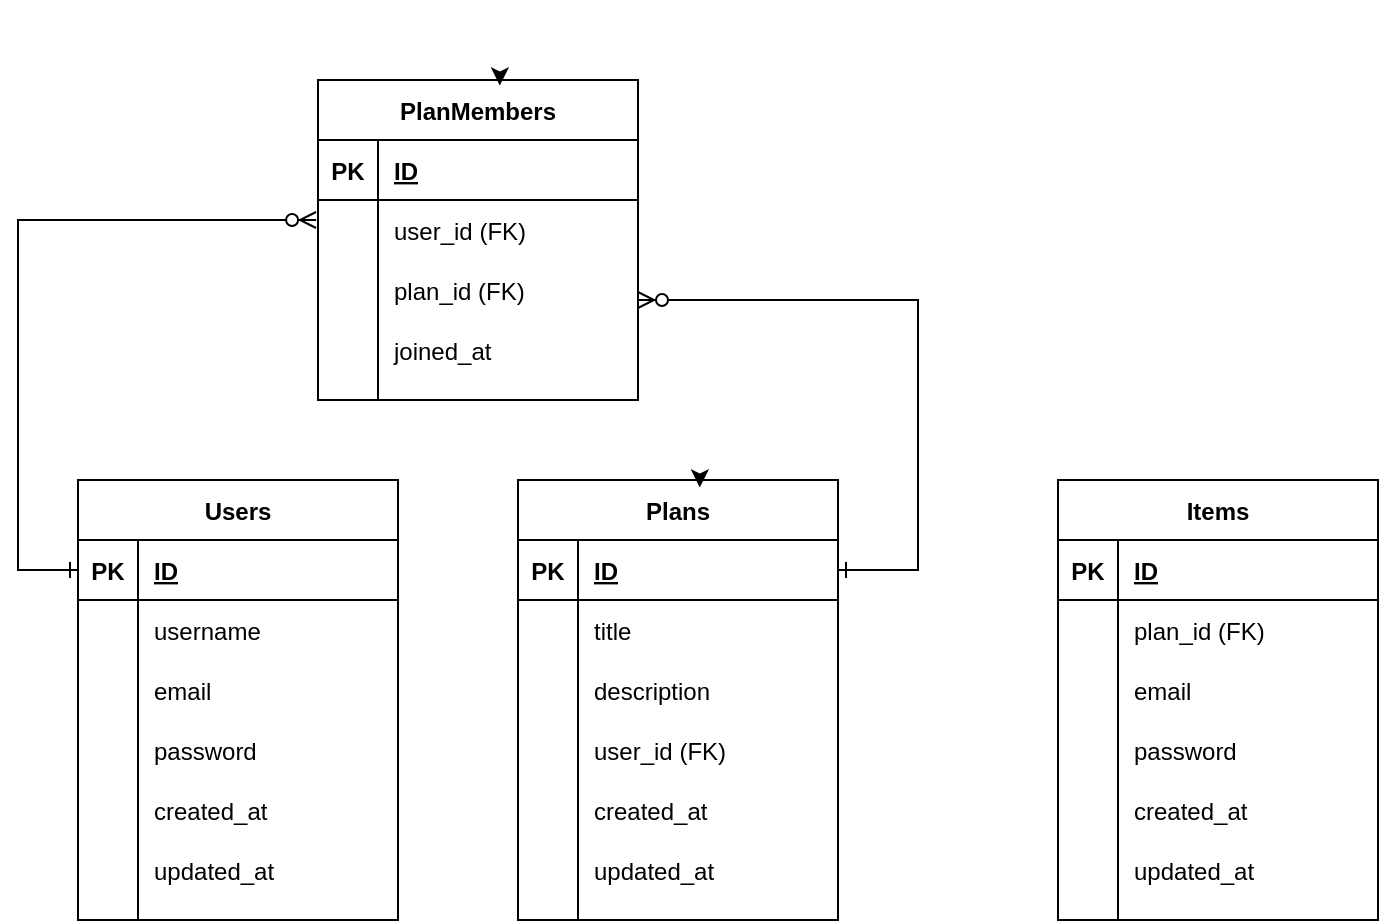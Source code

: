 <mxfile version="28.0.3">
  <diagram id="C5RBs43oDa-KdzZeNtuy" name="Page-1">
    <mxGraphModel dx="1046" dy="1775" grid="1" gridSize="10" guides="1" tooltips="1" connect="1" arrows="1" fold="1" page="1" pageScale="1" pageWidth="827" pageHeight="1169" math="0" shadow="0">
      <root>
        <mxCell id="WIyWlLk6GJQsqaUBKTNV-0" />
        <mxCell id="WIyWlLk6GJQsqaUBKTNV-1" parent="WIyWlLk6GJQsqaUBKTNV-0" />
        <mxCell id="q5FqfUfI2t3srBgJfgBC-14" value="" style="group" vertex="1" connectable="0" parent="WIyWlLk6GJQsqaUBKTNV-1">
          <mxGeometry x="300" y="200" width="160" height="210" as="geometry" />
        </mxCell>
        <mxCell id="q5FqfUfI2t3srBgJfgBC-21" value="" style="group" vertex="1" connectable="0" parent="q5FqfUfI2t3srBgJfgBC-14">
          <mxGeometry width="160" height="220" as="geometry" />
        </mxCell>
        <mxCell id="q5FqfUfI2t3srBgJfgBC-4" value="Plans" style="shape=table;startSize=30;container=1;collapsible=1;childLayout=tableLayout;fixedRows=1;rowLines=0;fontStyle=1;align=center;resizeLast=1;" vertex="1" parent="q5FqfUfI2t3srBgJfgBC-21">
          <mxGeometry width="160" height="220" as="geometry" />
        </mxCell>
        <mxCell id="q5FqfUfI2t3srBgJfgBC-5" value="" style="shape=partialRectangle;collapsible=0;dropTarget=0;pointerEvents=0;fillColor=none;points=[[0,0.5],[1,0.5]];portConstraint=eastwest;top=0;left=0;right=0;bottom=1;" vertex="1" parent="q5FqfUfI2t3srBgJfgBC-4">
          <mxGeometry y="30" width="160" height="30" as="geometry" />
        </mxCell>
        <mxCell id="q5FqfUfI2t3srBgJfgBC-6" value="PK" style="shape=partialRectangle;overflow=hidden;connectable=0;fillColor=none;top=0;left=0;bottom=0;right=0;fontStyle=1;" vertex="1" parent="q5FqfUfI2t3srBgJfgBC-5">
          <mxGeometry width="30" height="30" as="geometry">
            <mxRectangle width="30" height="30" as="alternateBounds" />
          </mxGeometry>
        </mxCell>
        <mxCell id="q5FqfUfI2t3srBgJfgBC-7" value="ID" style="shape=partialRectangle;overflow=hidden;connectable=0;fillColor=none;top=0;left=0;bottom=0;right=0;align=left;spacingLeft=6;fontStyle=5;" vertex="1" parent="q5FqfUfI2t3srBgJfgBC-5">
          <mxGeometry x="30" width="130" height="30" as="geometry">
            <mxRectangle width="130" height="30" as="alternateBounds" />
          </mxGeometry>
        </mxCell>
        <mxCell id="q5FqfUfI2t3srBgJfgBC-8" value="" style="shape=partialRectangle;collapsible=0;dropTarget=0;pointerEvents=0;fillColor=none;points=[[0,0.5],[1,0.5]];portConstraint=eastwest;top=0;left=0;right=0;bottom=0;" vertex="1" parent="q5FqfUfI2t3srBgJfgBC-4">
          <mxGeometry y="60" width="160" height="160" as="geometry" />
        </mxCell>
        <mxCell id="q5FqfUfI2t3srBgJfgBC-9" value="" style="shape=partialRectangle;overflow=hidden;connectable=0;fillColor=none;top=0;left=0;bottom=0;right=0;" vertex="1" parent="q5FqfUfI2t3srBgJfgBC-8">
          <mxGeometry width="30" height="160" as="geometry">
            <mxRectangle width="30" height="160" as="alternateBounds" />
          </mxGeometry>
        </mxCell>
        <mxCell id="q5FqfUfI2t3srBgJfgBC-10" value="" style="shape=partialRectangle;overflow=hidden;connectable=0;fillColor=none;top=0;left=0;bottom=0;right=0;align=left;spacingLeft=6;" vertex="1" parent="q5FqfUfI2t3srBgJfgBC-8">
          <mxGeometry x="30" width="130" height="160" as="geometry">
            <mxRectangle width="130" height="160" as="alternateBounds" />
          </mxGeometry>
        </mxCell>
        <mxCell id="q5FqfUfI2t3srBgJfgBC-13" value="title" style="shape=partialRectangle;overflow=hidden;connectable=0;fillColor=none;top=0;left=0;bottom=0;right=0;align=left;spacingLeft=6;" vertex="1" parent="q5FqfUfI2t3srBgJfgBC-21">
          <mxGeometry x="30" y="60" width="130" height="30" as="geometry">
            <mxRectangle width="210" height="30" as="alternateBounds" />
          </mxGeometry>
        </mxCell>
        <mxCell id="q5FqfUfI2t3srBgJfgBC-16" value="description" style="shape=partialRectangle;overflow=hidden;connectable=0;fillColor=none;top=0;left=0;bottom=0;right=0;align=left;spacingLeft=6;" vertex="1" parent="q5FqfUfI2t3srBgJfgBC-21">
          <mxGeometry x="30" y="90" width="130" height="30" as="geometry">
            <mxRectangle width="210" height="30" as="alternateBounds" />
          </mxGeometry>
        </mxCell>
        <mxCell id="q5FqfUfI2t3srBgJfgBC-18" value="user_id (FK)" style="shape=partialRectangle;overflow=hidden;connectable=0;fillColor=none;top=0;left=0;bottom=0;right=0;align=left;spacingLeft=6;" vertex="1" parent="q5FqfUfI2t3srBgJfgBC-21">
          <mxGeometry x="30" y="120" width="130" height="30" as="geometry">
            <mxRectangle width="210" height="30" as="alternateBounds" />
          </mxGeometry>
        </mxCell>
        <mxCell id="q5FqfUfI2t3srBgJfgBC-19" value="created_at" style="shape=partialRectangle;overflow=hidden;connectable=0;fillColor=none;top=0;left=0;bottom=0;right=0;align=left;spacingLeft=6;" vertex="1" parent="q5FqfUfI2t3srBgJfgBC-21">
          <mxGeometry x="30" y="150" width="130" height="30" as="geometry">
            <mxRectangle width="210" height="30" as="alternateBounds" />
          </mxGeometry>
        </mxCell>
        <mxCell id="q5FqfUfI2t3srBgJfgBC-20" value="updated_at" style="shape=partialRectangle;overflow=hidden;connectable=0;fillColor=none;top=0;left=0;bottom=0;right=0;align=left;spacingLeft=6;" vertex="1" parent="q5FqfUfI2t3srBgJfgBC-21">
          <mxGeometry x="30" y="180" width="130" height="30" as="geometry">
            <mxRectangle width="210" height="30" as="alternateBounds" />
          </mxGeometry>
        </mxCell>
        <mxCell id="q5FqfUfI2t3srBgJfgBC-11" style="edgeStyle=orthogonalEdgeStyle;rounded=0;orthogonalLoop=1;jettySize=auto;html=1;exitX=0.75;exitY=0;exitDx=0;exitDy=0;entryX=0.568;entryY=0.017;entryDx=0;entryDy=0;entryPerimeter=0;" edge="1" parent="q5FqfUfI2t3srBgJfgBC-21" source="q5FqfUfI2t3srBgJfgBC-4" target="q5FqfUfI2t3srBgJfgBC-4">
          <mxGeometry relative="1" as="geometry" />
        </mxCell>
        <mxCell id="q5FqfUfI2t3srBgJfgBC-15" value="" style="group" vertex="1" connectable="0" parent="WIyWlLk6GJQsqaUBKTNV-1">
          <mxGeometry x="80" y="200" width="160" height="220" as="geometry" />
        </mxCell>
        <mxCell id="CSQNOJPWXO-k4FTxUOn1-8" value="Users" style="shape=table;startSize=30;container=1;collapsible=1;childLayout=tableLayout;fixedRows=1;rowLines=0;fontStyle=1;align=center;resizeLast=1;" parent="q5FqfUfI2t3srBgJfgBC-15" vertex="1">
          <mxGeometry width="160" height="220" as="geometry" />
        </mxCell>
        <mxCell id="CSQNOJPWXO-k4FTxUOn1-9" value="" style="shape=partialRectangle;collapsible=0;dropTarget=0;pointerEvents=0;fillColor=none;points=[[0,0.5],[1,0.5]];portConstraint=eastwest;top=0;left=0;right=0;bottom=1;" parent="CSQNOJPWXO-k4FTxUOn1-8" vertex="1">
          <mxGeometry y="30" width="160" height="30" as="geometry" />
        </mxCell>
        <mxCell id="CSQNOJPWXO-k4FTxUOn1-10" value="PK" style="shape=partialRectangle;overflow=hidden;connectable=0;fillColor=none;top=0;left=0;bottom=0;right=0;fontStyle=1;" parent="CSQNOJPWXO-k4FTxUOn1-9" vertex="1">
          <mxGeometry width="30" height="30" as="geometry">
            <mxRectangle width="30" height="30" as="alternateBounds" />
          </mxGeometry>
        </mxCell>
        <mxCell id="CSQNOJPWXO-k4FTxUOn1-11" value="ID" style="shape=partialRectangle;overflow=hidden;connectable=0;fillColor=none;top=0;left=0;bottom=0;right=0;align=left;spacingLeft=6;fontStyle=5;" parent="CSQNOJPWXO-k4FTxUOn1-9" vertex="1">
          <mxGeometry x="30" width="130" height="30" as="geometry">
            <mxRectangle width="130" height="30" as="alternateBounds" />
          </mxGeometry>
        </mxCell>
        <mxCell id="CSQNOJPWXO-k4FTxUOn1-12" value="" style="shape=partialRectangle;collapsible=0;dropTarget=0;pointerEvents=0;fillColor=none;points=[[0,0.5],[1,0.5]];portConstraint=eastwest;top=0;left=0;right=0;bottom=0;" parent="CSQNOJPWXO-k4FTxUOn1-8" vertex="1">
          <mxGeometry y="60" width="160" height="160" as="geometry" />
        </mxCell>
        <mxCell id="CSQNOJPWXO-k4FTxUOn1-13" value="" style="shape=partialRectangle;overflow=hidden;connectable=0;fillColor=none;top=0;left=0;bottom=0;right=0;" parent="CSQNOJPWXO-k4FTxUOn1-12" vertex="1">
          <mxGeometry width="30" height="160" as="geometry">
            <mxRectangle width="30" height="160" as="alternateBounds" />
          </mxGeometry>
        </mxCell>
        <mxCell id="CSQNOJPWXO-k4FTxUOn1-14" value="" style="shape=partialRectangle;overflow=hidden;connectable=0;fillColor=none;top=0;left=0;bottom=0;right=0;align=left;spacingLeft=6;" parent="CSQNOJPWXO-k4FTxUOn1-12" vertex="1">
          <mxGeometry x="30" width="130" height="160" as="geometry">
            <mxRectangle width="130" height="160" as="alternateBounds" />
          </mxGeometry>
        </mxCell>
        <mxCell id="CSQNOJPWXO-k4FTxUOn1-15" value="username" style="shape=partialRectangle;overflow=hidden;connectable=0;fillColor=none;top=0;left=0;bottom=0;right=0;align=left;spacingLeft=6;" parent="q5FqfUfI2t3srBgJfgBC-15" vertex="1">
          <mxGeometry x="30" y="60" width="130" height="30" as="geometry">
            <mxRectangle width="210" height="30" as="alternateBounds" />
          </mxGeometry>
        </mxCell>
        <mxCell id="q5FqfUfI2t3srBgJfgBC-0" value="email" style="shape=partialRectangle;overflow=hidden;connectable=0;fillColor=none;top=0;left=0;bottom=0;right=0;align=left;spacingLeft=6;" vertex="1" parent="q5FqfUfI2t3srBgJfgBC-15">
          <mxGeometry x="30" y="90" width="130" height="30" as="geometry">
            <mxRectangle width="210" height="30" as="alternateBounds" />
          </mxGeometry>
        </mxCell>
        <mxCell id="q5FqfUfI2t3srBgJfgBC-1" value="password" style="shape=partialRectangle;overflow=hidden;connectable=0;fillColor=none;top=0;left=0;bottom=0;right=0;align=left;spacingLeft=6;" vertex="1" parent="q5FqfUfI2t3srBgJfgBC-15">
          <mxGeometry x="30" y="120" width="130" height="30" as="geometry">
            <mxRectangle width="210" height="30" as="alternateBounds" />
          </mxGeometry>
        </mxCell>
        <mxCell id="q5FqfUfI2t3srBgJfgBC-2" value="created_at" style="shape=partialRectangle;overflow=hidden;connectable=0;fillColor=none;top=0;left=0;bottom=0;right=0;align=left;spacingLeft=6;" vertex="1" parent="q5FqfUfI2t3srBgJfgBC-15">
          <mxGeometry x="30" y="150" width="130" height="30" as="geometry">
            <mxRectangle width="210" height="30" as="alternateBounds" />
          </mxGeometry>
        </mxCell>
        <mxCell id="q5FqfUfI2t3srBgJfgBC-3" value="updated_at" style="shape=partialRectangle;overflow=hidden;connectable=0;fillColor=none;top=0;left=0;bottom=0;right=0;align=left;spacingLeft=6;" vertex="1" parent="q5FqfUfI2t3srBgJfgBC-15">
          <mxGeometry x="30" y="180" width="130" height="30" as="geometry">
            <mxRectangle width="210" height="30" as="alternateBounds" />
          </mxGeometry>
        </mxCell>
        <mxCell id="q5FqfUfI2t3srBgJfgBC-22" value="" style="group" vertex="1" connectable="0" parent="WIyWlLk6GJQsqaUBKTNV-1">
          <mxGeometry x="210" y="-40" width="160" height="210" as="geometry" />
        </mxCell>
        <mxCell id="q5FqfUfI2t3srBgJfgBC-23" value="" style="group" vertex="1" connectable="0" parent="q5FqfUfI2t3srBgJfgBC-22">
          <mxGeometry width="160" height="220" as="geometry" />
        </mxCell>
        <mxCell id="q5FqfUfI2t3srBgJfgBC-37" value="" style="group" vertex="1" connectable="0" parent="q5FqfUfI2t3srBgJfgBC-23">
          <mxGeometry x="-10" y="40" width="160" height="160" as="geometry" />
        </mxCell>
        <mxCell id="q5FqfUfI2t3srBgJfgBC-24" value="PlanMembers" style="shape=table;startSize=30;container=1;collapsible=1;childLayout=tableLayout;fixedRows=1;rowLines=0;fontStyle=1;align=center;resizeLast=1;" vertex="1" parent="q5FqfUfI2t3srBgJfgBC-37">
          <mxGeometry width="160" height="160" as="geometry" />
        </mxCell>
        <mxCell id="q5FqfUfI2t3srBgJfgBC-25" value="" style="shape=partialRectangle;collapsible=0;dropTarget=0;pointerEvents=0;fillColor=none;points=[[0,0.5],[1,0.5]];portConstraint=eastwest;top=0;left=0;right=0;bottom=1;" vertex="1" parent="q5FqfUfI2t3srBgJfgBC-24">
          <mxGeometry y="30" width="160" height="30" as="geometry" />
        </mxCell>
        <mxCell id="q5FqfUfI2t3srBgJfgBC-26" value="PK" style="shape=partialRectangle;overflow=hidden;connectable=0;fillColor=none;top=0;left=0;bottom=0;right=0;fontStyle=1;" vertex="1" parent="q5FqfUfI2t3srBgJfgBC-25">
          <mxGeometry width="30" height="30" as="geometry">
            <mxRectangle width="30" height="30" as="alternateBounds" />
          </mxGeometry>
        </mxCell>
        <mxCell id="q5FqfUfI2t3srBgJfgBC-27" value="ID" style="shape=partialRectangle;overflow=hidden;connectable=0;fillColor=none;top=0;left=0;bottom=0;right=0;align=left;spacingLeft=6;fontStyle=5;" vertex="1" parent="q5FqfUfI2t3srBgJfgBC-25">
          <mxGeometry x="30" width="130" height="30" as="geometry">
            <mxRectangle width="130" height="30" as="alternateBounds" />
          </mxGeometry>
        </mxCell>
        <mxCell id="q5FqfUfI2t3srBgJfgBC-28" value="" style="shape=partialRectangle;collapsible=0;dropTarget=0;pointerEvents=0;fillColor=none;points=[[0,0.5],[1,0.5]];portConstraint=eastwest;top=0;left=0;right=0;bottom=0;" vertex="1" parent="q5FqfUfI2t3srBgJfgBC-24">
          <mxGeometry y="60" width="160" height="100" as="geometry" />
        </mxCell>
        <mxCell id="q5FqfUfI2t3srBgJfgBC-29" value="" style="shape=partialRectangle;overflow=hidden;connectable=0;fillColor=none;top=0;left=0;bottom=0;right=0;" vertex="1" parent="q5FqfUfI2t3srBgJfgBC-28">
          <mxGeometry width="30" height="100" as="geometry">
            <mxRectangle width="30" height="100" as="alternateBounds" />
          </mxGeometry>
        </mxCell>
        <mxCell id="q5FqfUfI2t3srBgJfgBC-30" value="" style="shape=partialRectangle;overflow=hidden;connectable=0;fillColor=none;top=0;left=0;bottom=0;right=0;align=left;spacingLeft=6;" vertex="1" parent="q5FqfUfI2t3srBgJfgBC-28">
          <mxGeometry x="30" width="130" height="100" as="geometry">
            <mxRectangle width="130" height="100" as="alternateBounds" />
          </mxGeometry>
        </mxCell>
        <mxCell id="q5FqfUfI2t3srBgJfgBC-31" value="user_id (FK)" style="shape=partialRectangle;overflow=hidden;connectable=0;fillColor=none;top=0;left=0;bottom=0;right=0;align=left;spacingLeft=6;" vertex="1" parent="q5FqfUfI2t3srBgJfgBC-37">
          <mxGeometry x="30" y="60" width="130" height="30" as="geometry">
            <mxRectangle width="210" height="30" as="alternateBounds" />
          </mxGeometry>
        </mxCell>
        <mxCell id="q5FqfUfI2t3srBgJfgBC-32" value="plan_id (FK)" style="shape=partialRectangle;overflow=hidden;connectable=0;fillColor=none;top=0;left=0;bottom=0;right=0;align=left;spacingLeft=6;" vertex="1" parent="q5FqfUfI2t3srBgJfgBC-37">
          <mxGeometry x="30" y="90" width="130" height="30" as="geometry">
            <mxRectangle width="210" height="30" as="alternateBounds" />
          </mxGeometry>
        </mxCell>
        <mxCell id="q5FqfUfI2t3srBgJfgBC-33" value="joined_at" style="shape=partialRectangle;overflow=hidden;connectable=0;fillColor=none;top=0;left=0;bottom=0;right=0;align=left;spacingLeft=6;" vertex="1" parent="q5FqfUfI2t3srBgJfgBC-37">
          <mxGeometry x="30" y="120" width="130" height="30" as="geometry">
            <mxRectangle width="210" height="30" as="alternateBounds" />
          </mxGeometry>
        </mxCell>
        <mxCell id="q5FqfUfI2t3srBgJfgBC-36" style="edgeStyle=orthogonalEdgeStyle;rounded=0;orthogonalLoop=1;jettySize=auto;html=1;exitX=0.75;exitY=0;exitDx=0;exitDy=0;entryX=0.568;entryY=0.017;entryDx=0;entryDy=0;entryPerimeter=0;" edge="1" parent="q5FqfUfI2t3srBgJfgBC-37" source="q5FqfUfI2t3srBgJfgBC-24" target="q5FqfUfI2t3srBgJfgBC-24">
          <mxGeometry relative="1" as="geometry" />
        </mxCell>
        <mxCell id="q5FqfUfI2t3srBgJfgBC-41" value="" style="endArrow=ERzeroToMany;startArrow=ERone;endFill=1;startFill=0;rounded=0;edgeStyle=orthogonalEdgeStyle;elbow=vertical;exitX=0;exitY=0.5;exitDx=0;exitDy=0;entryX=-0.006;entryY=0.1;entryDx=0;entryDy=0;entryPerimeter=0;" edge="1" parent="WIyWlLk6GJQsqaUBKTNV-1" source="CSQNOJPWXO-k4FTxUOn1-9" target="q5FqfUfI2t3srBgJfgBC-28">
          <mxGeometry width="100" height="100" relative="1" as="geometry">
            <mxPoint x="80" y="235" as="sourcePoint" />
            <mxPoint x="70" y="40" as="targetPoint" />
            <Array as="points">
              <mxPoint x="50" y="245" />
              <mxPoint x="50" y="70" />
            </Array>
          </mxGeometry>
        </mxCell>
        <mxCell id="q5FqfUfI2t3srBgJfgBC-42" value="" style="endArrow=ERzeroToMany;startArrow=ERone;endFill=1;startFill=0;rounded=0;edgeStyle=orthogonalEdgeStyle;elbow=vertical;exitX=1;exitY=0.5;exitDx=0;exitDy=0;" edge="1" parent="WIyWlLk6GJQsqaUBKTNV-1" source="q5FqfUfI2t3srBgJfgBC-5">
          <mxGeometry width="100" height="100" relative="1" as="geometry">
            <mxPoint x="410" y="275" as="sourcePoint" />
            <mxPoint x="360" y="110" as="targetPoint" />
            <Array as="points">
              <mxPoint x="500" y="245" />
              <mxPoint x="500" y="110" />
            </Array>
          </mxGeometry>
        </mxCell>
        <mxCell id="q5FqfUfI2t3srBgJfgBC-60" value="" style="group" vertex="1" connectable="0" parent="WIyWlLk6GJQsqaUBKTNV-1">
          <mxGeometry x="570" y="200" width="160" height="220" as="geometry" />
        </mxCell>
        <mxCell id="q5FqfUfI2t3srBgJfgBC-61" value="Items" style="shape=table;startSize=30;container=1;collapsible=1;childLayout=tableLayout;fixedRows=1;rowLines=0;fontStyle=1;align=center;resizeLast=1;" vertex="1" parent="q5FqfUfI2t3srBgJfgBC-60">
          <mxGeometry width="160" height="220" as="geometry" />
        </mxCell>
        <mxCell id="q5FqfUfI2t3srBgJfgBC-62" value="" style="shape=partialRectangle;collapsible=0;dropTarget=0;pointerEvents=0;fillColor=none;points=[[0,0.5],[1,0.5]];portConstraint=eastwest;top=0;left=0;right=0;bottom=1;" vertex="1" parent="q5FqfUfI2t3srBgJfgBC-61">
          <mxGeometry y="30" width="160" height="30" as="geometry" />
        </mxCell>
        <mxCell id="q5FqfUfI2t3srBgJfgBC-63" value="PK" style="shape=partialRectangle;overflow=hidden;connectable=0;fillColor=none;top=0;left=0;bottom=0;right=0;fontStyle=1;" vertex="1" parent="q5FqfUfI2t3srBgJfgBC-62">
          <mxGeometry width="30" height="30" as="geometry">
            <mxRectangle width="30" height="30" as="alternateBounds" />
          </mxGeometry>
        </mxCell>
        <mxCell id="q5FqfUfI2t3srBgJfgBC-64" value="ID" style="shape=partialRectangle;overflow=hidden;connectable=0;fillColor=none;top=0;left=0;bottom=0;right=0;align=left;spacingLeft=6;fontStyle=5;" vertex="1" parent="q5FqfUfI2t3srBgJfgBC-62">
          <mxGeometry x="30" width="130" height="30" as="geometry">
            <mxRectangle width="130" height="30" as="alternateBounds" />
          </mxGeometry>
        </mxCell>
        <mxCell id="q5FqfUfI2t3srBgJfgBC-65" value="" style="shape=partialRectangle;collapsible=0;dropTarget=0;pointerEvents=0;fillColor=none;points=[[0,0.5],[1,0.5]];portConstraint=eastwest;top=0;left=0;right=0;bottom=0;" vertex="1" parent="q5FqfUfI2t3srBgJfgBC-61">
          <mxGeometry y="60" width="160" height="160" as="geometry" />
        </mxCell>
        <mxCell id="q5FqfUfI2t3srBgJfgBC-66" value="" style="shape=partialRectangle;overflow=hidden;connectable=0;fillColor=none;top=0;left=0;bottom=0;right=0;" vertex="1" parent="q5FqfUfI2t3srBgJfgBC-65">
          <mxGeometry width="30" height="160" as="geometry">
            <mxRectangle width="30" height="160" as="alternateBounds" />
          </mxGeometry>
        </mxCell>
        <mxCell id="q5FqfUfI2t3srBgJfgBC-67" value="" style="shape=partialRectangle;overflow=hidden;connectable=0;fillColor=none;top=0;left=0;bottom=0;right=0;align=left;spacingLeft=6;" vertex="1" parent="q5FqfUfI2t3srBgJfgBC-65">
          <mxGeometry x="30" width="130" height="160" as="geometry">
            <mxRectangle width="130" height="160" as="alternateBounds" />
          </mxGeometry>
        </mxCell>
        <mxCell id="q5FqfUfI2t3srBgJfgBC-68" value="plan_id (FK)" style="shape=partialRectangle;overflow=hidden;connectable=0;fillColor=none;top=0;left=0;bottom=0;right=0;align=left;spacingLeft=6;" vertex="1" parent="q5FqfUfI2t3srBgJfgBC-60">
          <mxGeometry x="30" y="60" width="130" height="30" as="geometry">
            <mxRectangle width="210" height="30" as="alternateBounds" />
          </mxGeometry>
        </mxCell>
        <mxCell id="q5FqfUfI2t3srBgJfgBC-69" value="email" style="shape=partialRectangle;overflow=hidden;connectable=0;fillColor=none;top=0;left=0;bottom=0;right=0;align=left;spacingLeft=6;" vertex="1" parent="q5FqfUfI2t3srBgJfgBC-60">
          <mxGeometry x="30" y="90" width="130" height="30" as="geometry">
            <mxRectangle width="210" height="30" as="alternateBounds" />
          </mxGeometry>
        </mxCell>
        <mxCell id="q5FqfUfI2t3srBgJfgBC-70" value="password" style="shape=partialRectangle;overflow=hidden;connectable=0;fillColor=none;top=0;left=0;bottom=0;right=0;align=left;spacingLeft=6;" vertex="1" parent="q5FqfUfI2t3srBgJfgBC-60">
          <mxGeometry x="30" y="120" width="130" height="30" as="geometry">
            <mxRectangle width="210" height="30" as="alternateBounds" />
          </mxGeometry>
        </mxCell>
        <mxCell id="q5FqfUfI2t3srBgJfgBC-71" value="created_at" style="shape=partialRectangle;overflow=hidden;connectable=0;fillColor=none;top=0;left=0;bottom=0;right=0;align=left;spacingLeft=6;" vertex="1" parent="q5FqfUfI2t3srBgJfgBC-60">
          <mxGeometry x="30" y="150" width="130" height="30" as="geometry">
            <mxRectangle width="210" height="30" as="alternateBounds" />
          </mxGeometry>
        </mxCell>
        <mxCell id="q5FqfUfI2t3srBgJfgBC-72" value="updated_at" style="shape=partialRectangle;overflow=hidden;connectable=0;fillColor=none;top=0;left=0;bottom=0;right=0;align=left;spacingLeft=6;" vertex="1" parent="q5FqfUfI2t3srBgJfgBC-60">
          <mxGeometry x="30" y="180" width="130" height="30" as="geometry">
            <mxRectangle width="210" height="30" as="alternateBounds" />
          </mxGeometry>
        </mxCell>
      </root>
    </mxGraphModel>
  </diagram>
</mxfile>
